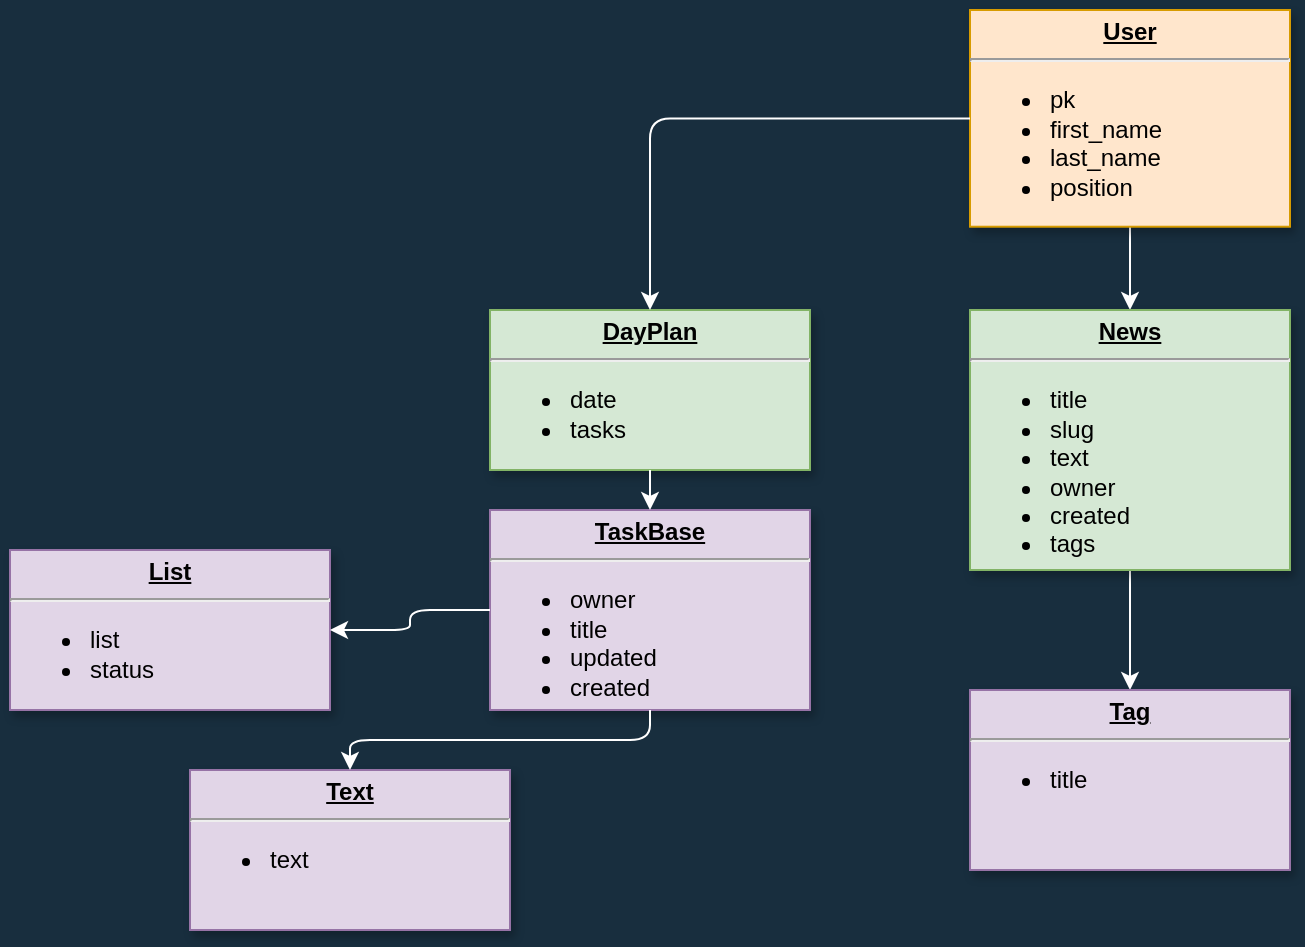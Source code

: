 <mxfile version="13.7.5" type="github">
  <diagram name="Models" id="efa7a0a1-bf9b-a30e-e6df-94a7791c09e9">
    <mxGraphModel dx="2011" dy="1931" grid="1" gridSize="10" guides="1" tooltips="1" connect="1" arrows="1" fold="1" page="1" pageScale="1" pageWidth="826" pageHeight="1169" background="#182E3E" math="0" shadow="0">
      <root>
        <mxCell id="0" />
        <mxCell id="1" parent="0" />
        <mxCell id="9UDhRz_OfWZZ6SCQJMtP-135" style="edgeStyle=orthogonalEdgeStyle;rounded=1;sketch=0;orthogonalLoop=1;jettySize=auto;html=0;strokeColor=#FFFFFF;fontColor=#FFFFFF;" edge="1" parent="1" source="25" target="9UDhRz_OfWZZ6SCQJMtP-134">
          <mxGeometry relative="1" as="geometry" />
        </mxCell>
        <mxCell id="25" value="&lt;p style=&quot;margin: 0px ; margin-top: 4px ; text-align: center ; text-decoration: underline&quot;&gt;&lt;b&gt;User&lt;/b&gt;&lt;/p&gt;&lt;hr&gt;&lt;p style=&quot;margin: 0px ; margin-left: 8px&quot;&gt;&lt;ul&gt;&lt;li style=&quot;text-align: justify&quot;&gt;&lt;span&gt;pk&lt;/span&gt;&lt;/li&gt;&lt;li style=&quot;text-align: justify&quot;&gt;&lt;span&gt;first_name&lt;/span&gt;&lt;/li&gt;&lt;li style=&quot;text-align: justify&quot;&gt;&lt;span&gt;last_name&lt;/span&gt;&lt;/li&gt;&lt;li style=&quot;text-align: justify&quot;&gt;&lt;span&gt;position&lt;/span&gt;&lt;/li&gt;&lt;/ul&gt;&lt;/p&gt;&lt;p style=&quot;margin: 0px ; margin-left: 8px&quot;&gt;&lt;br&gt;&lt;/p&gt;&lt;p style=&quot;margin: 0px ; margin-left: 8px&quot;&gt;&lt;br&gt;&lt;/p&gt;" style="verticalAlign=top;align=left;overflow=fill;fontSize=12;fontFamily=Helvetica;html=1;strokeColor=#d79b00;shadow=1;fillColor=#ffe6cc;rounded=0;" parent="1" vertex="1">
          <mxGeometry x="320" y="-340" width="160" height="108.36" as="geometry" />
        </mxCell>
        <mxCell id="9UDhRz_OfWZZ6SCQJMtP-116" value="&lt;p style=&quot;margin: 0px ; margin-top: 4px ; text-align: center ; text-decoration: underline&quot;&gt;&lt;b&gt;TaskBase&lt;/b&gt;&lt;/p&gt;&lt;hr&gt;&lt;p style=&quot;margin: 0px ; margin-left: 8px&quot;&gt;&lt;/p&gt;&lt;ul&gt;&lt;li&gt;owner&lt;/li&gt;&lt;li&gt;title&lt;/li&gt;&lt;li&gt;updated&lt;/li&gt;&lt;li&gt;created&lt;/li&gt;&lt;/ul&gt;&lt;p&gt;&lt;/p&gt;" style="verticalAlign=top;align=left;overflow=fill;fontSize=12;fontFamily=Helvetica;html=1;strokeColor=#9673a6;shadow=1;fillColor=#e1d5e7;" vertex="1" parent="1">
          <mxGeometry x="80" y="-90" width="160" height="100" as="geometry" />
        </mxCell>
        <mxCell id="9UDhRz_OfWZZ6SCQJMtP-122" value="&lt;p style=&quot;margin: 0px ; margin-top: 4px ; text-align: center ; text-decoration: underline&quot;&gt;&lt;b&gt;Text&lt;/b&gt;&lt;/p&gt;&lt;hr&gt;&lt;p style=&quot;margin: 0px ; margin-left: 8px&quot;&gt;&lt;/p&gt;&lt;ul&gt;&lt;li&gt;text&lt;/li&gt;&lt;/ul&gt;&lt;p&gt;&lt;/p&gt;" style="verticalAlign=top;align=left;overflow=fill;fontSize=12;fontFamily=Helvetica;html=1;strokeColor=#9673a6;shadow=1;fillColor=#e1d5e7;" vertex="1" parent="1">
          <mxGeometry x="-70" y="40" width="160" height="80" as="geometry" />
        </mxCell>
        <mxCell id="9UDhRz_OfWZZ6SCQJMtP-125" value="&lt;p style=&quot;margin: 0px ; margin-top: 4px ; text-align: center ; text-decoration: underline&quot;&gt;&lt;b&gt;List&lt;/b&gt;&lt;/p&gt;&lt;hr&gt;&lt;p style=&quot;margin: 0px ; margin-left: 8px&quot;&gt;&lt;/p&gt;&lt;ul&gt;&lt;li&gt;list&lt;/li&gt;&lt;li&gt;status&lt;/li&gt;&lt;/ul&gt;&lt;p&gt;&lt;/p&gt;" style="verticalAlign=top;align=left;overflow=fill;fontSize=12;fontFamily=Helvetica;html=1;strokeColor=#9673a6;shadow=1;fillColor=#e1d5e7;" vertex="1" parent="1">
          <mxGeometry x="-160" y="-70.0" width="160" height="80" as="geometry" />
        </mxCell>
        <mxCell id="9UDhRz_OfWZZ6SCQJMtP-129" value="" style="endArrow=classic;html=1;strokeColor=#FFFFFF;fontColor=#FFFFFF;edgeStyle=orthogonalEdgeStyle;" edge="1" parent="1" source="9UDhRz_OfWZZ6SCQJMtP-116" target="9UDhRz_OfWZZ6SCQJMtP-122">
          <mxGeometry width="50" height="50" relative="1" as="geometry">
            <mxPoint x="420" y="270" as="sourcePoint" />
            <mxPoint x="470" y="220" as="targetPoint" />
          </mxGeometry>
        </mxCell>
        <mxCell id="9UDhRz_OfWZZ6SCQJMtP-130" value="" style="endArrow=classic;html=1;strokeColor=#FFFFFF;fontColor=#FFFFFF;edgeStyle=orthogonalEdgeStyle;" edge="1" parent="1" source="9UDhRz_OfWZZ6SCQJMtP-116" target="9UDhRz_OfWZZ6SCQJMtP-125">
          <mxGeometry width="50" height="50" relative="1" as="geometry">
            <mxPoint x="420" y="270" as="sourcePoint" />
            <mxPoint x="470" y="220" as="targetPoint" />
          </mxGeometry>
        </mxCell>
        <mxCell id="9UDhRz_OfWZZ6SCQJMtP-131" value="&lt;p style=&quot;margin: 0px ; margin-top: 4px ; text-align: center ; text-decoration: underline&quot;&gt;&lt;b&gt;DayPlan&lt;/b&gt;&lt;/p&gt;&lt;hr&gt;&lt;p style=&quot;margin: 0px ; margin-left: 8px&quot;&gt;&lt;/p&gt;&lt;ul&gt;&lt;li style=&quot;text-align: justify&quot;&gt;&lt;span&gt;date&lt;/span&gt;&lt;/li&gt;&lt;li style=&quot;text-align: justify&quot;&gt;&lt;span&gt;tasks&lt;/span&gt;&lt;/li&gt;&lt;/ul&gt;&lt;p&gt;&lt;/p&gt;&lt;p style=&quot;margin: 0px ; margin-left: 8px&quot;&gt;&lt;br&gt;&lt;/p&gt;&lt;p style=&quot;margin: 0px ; margin-left: 8px&quot;&gt;&lt;br&gt;&lt;/p&gt;" style="verticalAlign=top;align=left;overflow=fill;fontSize=12;fontFamily=Helvetica;html=1;strokeColor=#82b366;shadow=1;fillColor=#d5e8d4;rounded=0;" vertex="1" parent="1">
          <mxGeometry x="80" y="-190" width="160" height="80" as="geometry" />
        </mxCell>
        <mxCell id="9UDhRz_OfWZZ6SCQJMtP-132" value="" style="endArrow=classic;html=1;strokeColor=#FFFFFF;fontColor=#FFFFFF;edgeStyle=orthogonalEdgeStyle;" edge="1" parent="1" source="25" target="9UDhRz_OfWZZ6SCQJMtP-131">
          <mxGeometry width="50" height="50" relative="1" as="geometry">
            <mxPoint x="420" y="30" as="sourcePoint" />
            <mxPoint x="470" y="-20" as="targetPoint" />
          </mxGeometry>
        </mxCell>
        <mxCell id="9UDhRz_OfWZZ6SCQJMtP-133" value="" style="endArrow=classic;html=1;strokeColor=#FFFFFF;fontColor=#FFFFFF;edgeStyle=orthogonalEdgeStyle;" edge="1" parent="1" source="9UDhRz_OfWZZ6SCQJMtP-131" target="9UDhRz_OfWZZ6SCQJMtP-116">
          <mxGeometry width="50" height="50" relative="1" as="geometry">
            <mxPoint x="420" y="30" as="sourcePoint" />
            <mxPoint x="470" y="-20" as="targetPoint" />
          </mxGeometry>
        </mxCell>
        <mxCell id="9UDhRz_OfWZZ6SCQJMtP-138" style="edgeStyle=orthogonalEdgeStyle;rounded=1;sketch=0;orthogonalLoop=1;jettySize=auto;html=0;strokeColor=#FFFFFF;fontColor=#FFFFFF;" edge="1" parent="1" source="9UDhRz_OfWZZ6SCQJMtP-134" target="9UDhRz_OfWZZ6SCQJMtP-136">
          <mxGeometry relative="1" as="geometry" />
        </mxCell>
        <mxCell id="9UDhRz_OfWZZ6SCQJMtP-134" value="&lt;p style=&quot;margin: 0px ; margin-top: 4px ; text-align: center ; text-decoration: underline&quot;&gt;&lt;b&gt;News&lt;/b&gt;&lt;/p&gt;&lt;hr&gt;&lt;p style=&quot;margin: 0px ; margin-left: 8px&quot;&gt;&lt;/p&gt;&lt;ul&gt;&lt;li style=&quot;text-align: justify&quot;&gt;title&lt;/li&gt;&lt;li style=&quot;text-align: justify&quot;&gt;slug&lt;/li&gt;&lt;li style=&quot;text-align: justify&quot;&gt;text&lt;/li&gt;&lt;li style=&quot;text-align: justify&quot;&gt;owner&lt;/li&gt;&lt;li style=&quot;text-align: justify&quot;&gt;created&lt;/li&gt;&lt;li style=&quot;text-align: justify&quot;&gt;tags&lt;/li&gt;&lt;/ul&gt;&lt;p&gt;&lt;/p&gt;&lt;p style=&quot;margin: 0px ; margin-left: 8px&quot;&gt;&lt;br&gt;&lt;/p&gt;&lt;p style=&quot;margin: 0px ; margin-left: 8px&quot;&gt;&lt;br&gt;&lt;/p&gt;" style="verticalAlign=top;align=left;overflow=fill;fontSize=12;fontFamily=Helvetica;html=1;strokeColor=#82b366;shadow=1;fillColor=#d5e8d4;rounded=0;" vertex="1" parent="1">
          <mxGeometry x="320" y="-190" width="160" height="130" as="geometry" />
        </mxCell>
        <mxCell id="9UDhRz_OfWZZ6SCQJMtP-136" value="&lt;p style=&quot;margin: 0px ; margin-top: 4px ; text-align: center ; text-decoration: underline&quot;&gt;&lt;b&gt;Tag&lt;/b&gt;&lt;/p&gt;&lt;hr&gt;&lt;p style=&quot;margin: 0px ; margin-left: 8px&quot;&gt;&lt;/p&gt;&lt;ul&gt;&lt;li style=&quot;text-align: justify&quot;&gt;title&lt;/li&gt;&lt;/ul&gt;&lt;p style=&quot;margin: 0px ; margin-left: 8px&quot;&gt;&lt;br&gt;&lt;/p&gt;" style="verticalAlign=top;align=left;overflow=fill;fontSize=12;fontFamily=Helvetica;html=1;strokeColor=#9673a6;shadow=1;fillColor=#e1d5e7;rounded=0;" vertex="1" parent="1">
          <mxGeometry x="320" width="160" height="90" as="geometry" />
        </mxCell>
      </root>
    </mxGraphModel>
  </diagram>
</mxfile>
